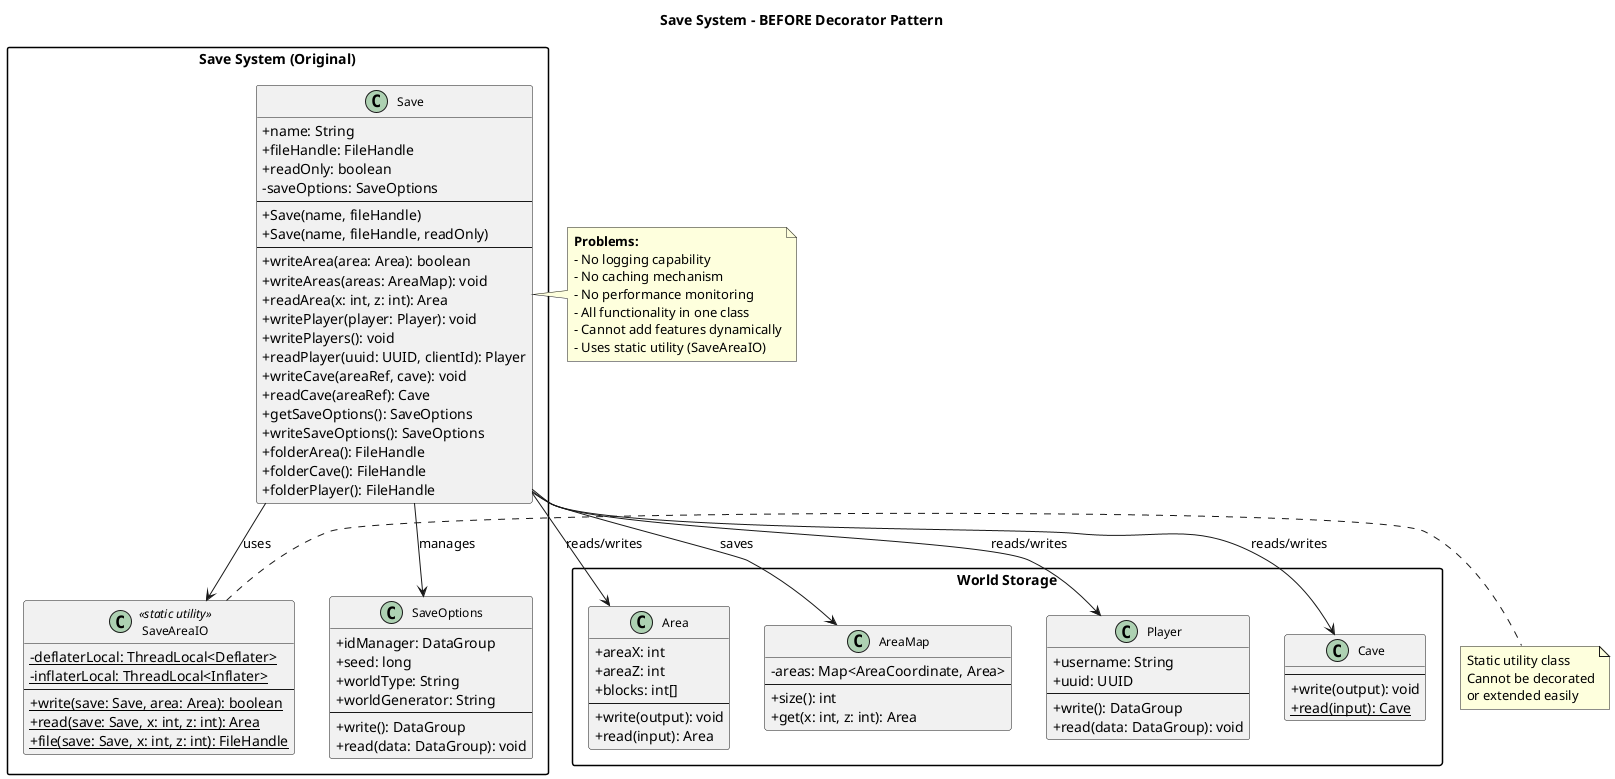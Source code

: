 @startuml Save_BEFORE_Decorator

title Save System - BEFORE Decorator Pattern

' Style
skinparam classAttributeIconSize 0
skinparam classFontSize 12
skinparam packageStyle rectangle

package "Save System (Original)" {
    class Save {
        + name: String
        + fileHandle: FileHandle
        + readOnly: boolean
        - saveOptions: SaveOptions
        --
        + Save(name, fileHandle)
        + Save(name, fileHandle, readOnly)
        --
        + writeArea(area: Area): boolean
        + writeAreas(areas: AreaMap): void
        + readArea(x: int, z: int): Area
        + writePlayer(player: Player): void
        + writePlayers(): void
        + readPlayer(uuid: UUID, clientId): Player
        + writeCave(areaRef, cave): void
        + readCave(areaRef): Cave
        + getSaveOptions(): SaveOptions
        + writeSaveOptions(): SaveOptions
        + folderArea(): FileHandle
        + folderCave(): FileHandle
        + folderPlayer(): FileHandle
    }
    
    class SaveAreaIO <<static utility>> {
        {static} - deflaterLocal: ThreadLocal<Deflater>
        {static} - inflaterLocal: ThreadLocal<Inflater>
        --
        {static} + write(save: Save, area: Area): boolean
        {static} + read(save: Save, x: int, z: int): Area
        {static} + file(save: Save, x: int, z: int): FileHandle
    }
    
    class SaveOptions {
        + idManager: DataGroup
        + seed: long
        + worldType: String
        + worldGenerator: String
        --
        + write(): DataGroup
        + read(data: DataGroup): void
    }
}

package "World Storage" {
    class Area {
        + areaX: int
        + areaZ: int
        + blocks: int[]
        --
        + write(output): void
        + read(input): Area
    }
    
    class AreaMap {
        - areas: Map<AreaCoordinate, Area>
        --
        + size(): int
        + get(x: int, z: int): Area
    }
    
    class Player {
        + username: String
        + uuid: UUID
        --
        + write(): DataGroup
        + read(data: DataGroup): void
    }
    
    class Cave {
        --
        + write(output): void
        {static} + read(input): Cave
    }
}

' Relationships
Save --> SaveAreaIO : uses
Save --> SaveOptions : manages
Save --> Area : reads/writes
Save --> AreaMap : saves
Save --> Player : reads/writes
Save --> Cave : reads/writes

note right of Save
  **Problems:**
  - No logging capability
  - No caching mechanism
  - No performance monitoring
  - All functionality in one class
  - Cannot add features dynamically
  - Uses static utility (SaveAreaIO)
end note

note right of SaveAreaIO
  Static utility class
  Cannot be decorated
  or extended easily
end note

@enduml
